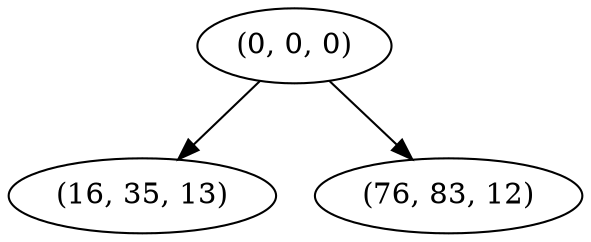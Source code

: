 digraph tree {
    "(0, 0, 0)";
    "(16, 35, 13)";
    "(76, 83, 12)";
    "(0, 0, 0)" -> "(16, 35, 13)";
    "(0, 0, 0)" -> "(76, 83, 12)";
}
